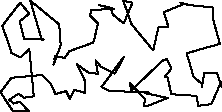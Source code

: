 unitsize(0.001cm);
// 26130.9
draw((2995,264)--(2656,128));
draw((2656,128)--(2581,121));
draw((2581,121)--(2592,248));
draw((2592,248)--(2334,523));
draw((2334,523)--(2347,388));
draw((2347,388)--(2901,920));
draw((2901,920)--(2982,949));
draw((2982,949)--(3023,871));
draw((3023,871)--(3060,781));
draw((3060,781)--(2944,632));
draw((2944,632)--(2993,624));
draw((2993,624)--(3062,329));
draw((3062,329)--(3503,301));
draw((3503,301)--(3538,125));
draw((3538,125)--(3766,154));
draw((3766,154)--(3935,540));
draw((3935,540)--(3946,459));
draw((3946,459)--(3868,697));
draw((3868,697)--(3642,699));
draw((3642,699)--(3600,459));
draw((3600,459)--(3599,514));
draw((3599,514)--(3452,637));
draw((3452,637)--(3332,1049));
draw((3332,1049)--(3535,1112));
draw((3535,1112)--(3918,1217));
draw((3918,1217)--(3805,1619));
draw((3805,1619)--(3786,1862));
draw((3786,1862)--(3373,1902));
draw((3373,1902)--(3220,1945));
draw((3220,1945)--(3248,1906));
draw((3248,1906)--(2927,1777));
draw((2927,1777)--(3007,1524));
draw((3007,1524)--(2834,1512));
draw((2834,1512)--(2740,1101));
draw((2740,1101)--(2356,1568));
draw((2356,1568)--(2214,1977));
draw((2214,1977)--(2374,1944));
draw((2374,1944)--(2221,1578));
draw((2221,1578)--(2028,1736));
draw((2028,1736)--(1994,1852));
draw((1994,1852)--(1787,1902));
draw((1787,1902)--(2050,1833));
draw((2050,1833)--(1646,1817));
draw((1646,1817)--(1632,1742));
draw((1632,1742)--(1623,1723));
draw((1623,1723)--(1768,1578));
draw((1768,1578)--(1699,1294));
draw((1699,1294)--(1677,1238));
draw((1677,1238)--(1264,1090));
draw((1264,1090)--(1179,969));
draw((1179,969)--(1009,1001));
draw((1009,1001)--(997,942));
draw((997,942)--(1021,962));
draw((1021,962)--(981,848));
draw((981,848)--(1109,1196));
draw((1109,1196)--(1082,1561));
draw((1082,1561)--(571,1982));
draw((571,1982)--(778,1282));
draw((778,1282)--(811,1295));
draw((811,1295)--(464,1302));
draw((464,1302)--(386,1616));
draw((386,1616)--(555,1753));
draw((555,1753)--(394,1944));
draw((394,1944)--(149,1629));
draw((149,1629)--(80,1533));
draw((80,1533)--(241,1069));
draw((241,1069)--(235,1059));
draw((235,1059)--(401,980));
draw((401,980)--(555,1121));
draw((555,1121)--(634,294));
draw((634,294)--(460,267));
draw((460,267)--(366,339));
draw((366,339)--(202,233));
draw((202,233)--(278,165));
draw((278,165)--(387,199));
draw((387,199)--(547,25));
draw((547,25)--(264,36));
draw((264,36)--(47,363));
draw((47,363)--(240,619));
draw((240,619)--(781,670));
draw((781,670)--(931,512));
draw((931,512)--(1017,333));
draw((1017,333)--(1203,385));
draw((1203,385)--(1272,246));
draw((1272,246)--(1346,408));
draw((1346,408)--(1541,354));
draw((1541,354)--(1529,581));
draw((1529,581)--(1393,859));
draw((1393,859)--(1604,706));
draw((1604,706)--(1766,692));
draw((1766,692)--(1766,678));
draw((1766,678)--(1725,927));
draw((1725,927)--(1819,814));
draw((1819,814)--(2067,694));
draw((2067,694)--(2223,990));
draw((2223,990)--(1828,456));
draw((1828,456)--(1962,389));
draw((1962,389)--(2658,360));
draw((2658,360)--(2597,349));
draw((2597,349)--(2995,264));
